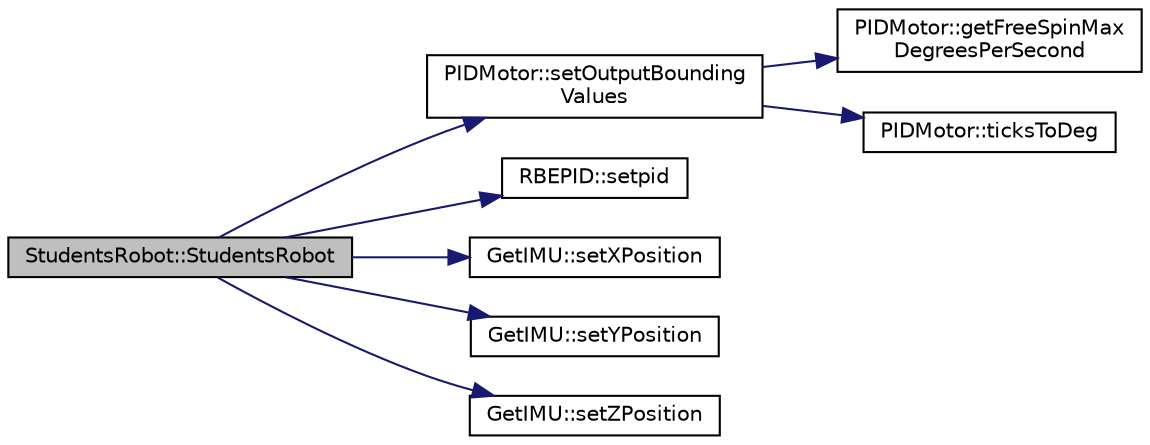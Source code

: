 digraph "StudentsRobot::StudentsRobot"
{
  edge [fontname="Helvetica",fontsize="10",labelfontname="Helvetica",labelfontsize="10"];
  node [fontname="Helvetica",fontsize="10",shape=record];
  rankdir="LR";
  Node0 [label="StudentsRobot::StudentsRobot",height=0.2,width=0.4,color="black", fillcolor="grey75", style="filled", fontcolor="black"];
  Node0 -> Node1 [color="midnightblue",fontsize="10",style="solid",fontname="Helvetica"];
  Node1 [label="PIDMotor::setOutputBounding\lValues",height=0.2,width=0.4,color="black", fillcolor="white", style="filled",URL="$classPIDMotor.html#ac6a54856f5ded5e5f0c176f1fcd1828a"];
  Node1 -> Node2 [color="midnightblue",fontsize="10",style="solid",fontname="Helvetica"];
  Node2 [label="PIDMotor::getFreeSpinMax\lDegreesPerSecond",height=0.2,width=0.4,color="black", fillcolor="white", style="filled",URL="$classPIDMotor.html#a702890e63da27ace0ec16b30d53e0c9e"];
  Node1 -> Node3 [color="midnightblue",fontsize="10",style="solid",fontname="Helvetica"];
  Node3 [label="PIDMotor::ticksToDeg",height=0.2,width=0.4,color="black", fillcolor="white", style="filled",URL="$classPIDMotor.html#a292e9bc7f736e94ee0df376a08efae33"];
  Node0 -> Node4 [color="midnightblue",fontsize="10",style="solid",fontname="Helvetica"];
  Node4 [label="RBEPID::setpid",height=0.2,width=0.4,color="black", fillcolor="white", style="filled",URL="$classRBEPID.html#a38127aaf2918707921b3e8e6c27692f5"];
  Node0 -> Node5 [color="midnightblue",fontsize="10",style="solid",fontname="Helvetica"];
  Node5 [label="GetIMU::setXPosition",height=0.2,width=0.4,color="black", fillcolor="white", style="filled",URL="$classGetIMU.html#a7619b8ea17913f59f34396bd75ac8d78"];
  Node0 -> Node6 [color="midnightblue",fontsize="10",style="solid",fontname="Helvetica"];
  Node6 [label="GetIMU::setYPosition",height=0.2,width=0.4,color="black", fillcolor="white", style="filled",URL="$classGetIMU.html#abf702f0faf59cb042fbb0bc743665450"];
  Node0 -> Node7 [color="midnightblue",fontsize="10",style="solid",fontname="Helvetica"];
  Node7 [label="GetIMU::setZPosition",height=0.2,width=0.4,color="black", fillcolor="white", style="filled",URL="$classGetIMU.html#a8012154383088b1f273bdbb56437457c"];
}
